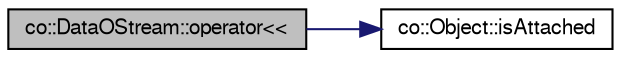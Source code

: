 digraph G
{
  edge [fontname="FreeSans",fontsize="10",labelfontname="FreeSans",labelfontsize="10"];
  node [fontname="FreeSans",fontsize="10",shape=record];
  rankdir="LR";
  Node1 [label="co::DataOStream::operator\<\<",height=0.2,width=0.4,color="black", fillcolor="grey75", style="filled" fontcolor="black"];
  Node1 -> Node2 [color="midnightblue",fontsize="10",style="solid",fontname="FreeSans"];
  Node2 [label="co::Object::isAttached",height=0.2,width=0.4,color="black", fillcolor="white", style="filled",URL="$classco_1_1Object.html#a9352a2b0bdfc5e6551ebd831d42ad6fc"];
}
